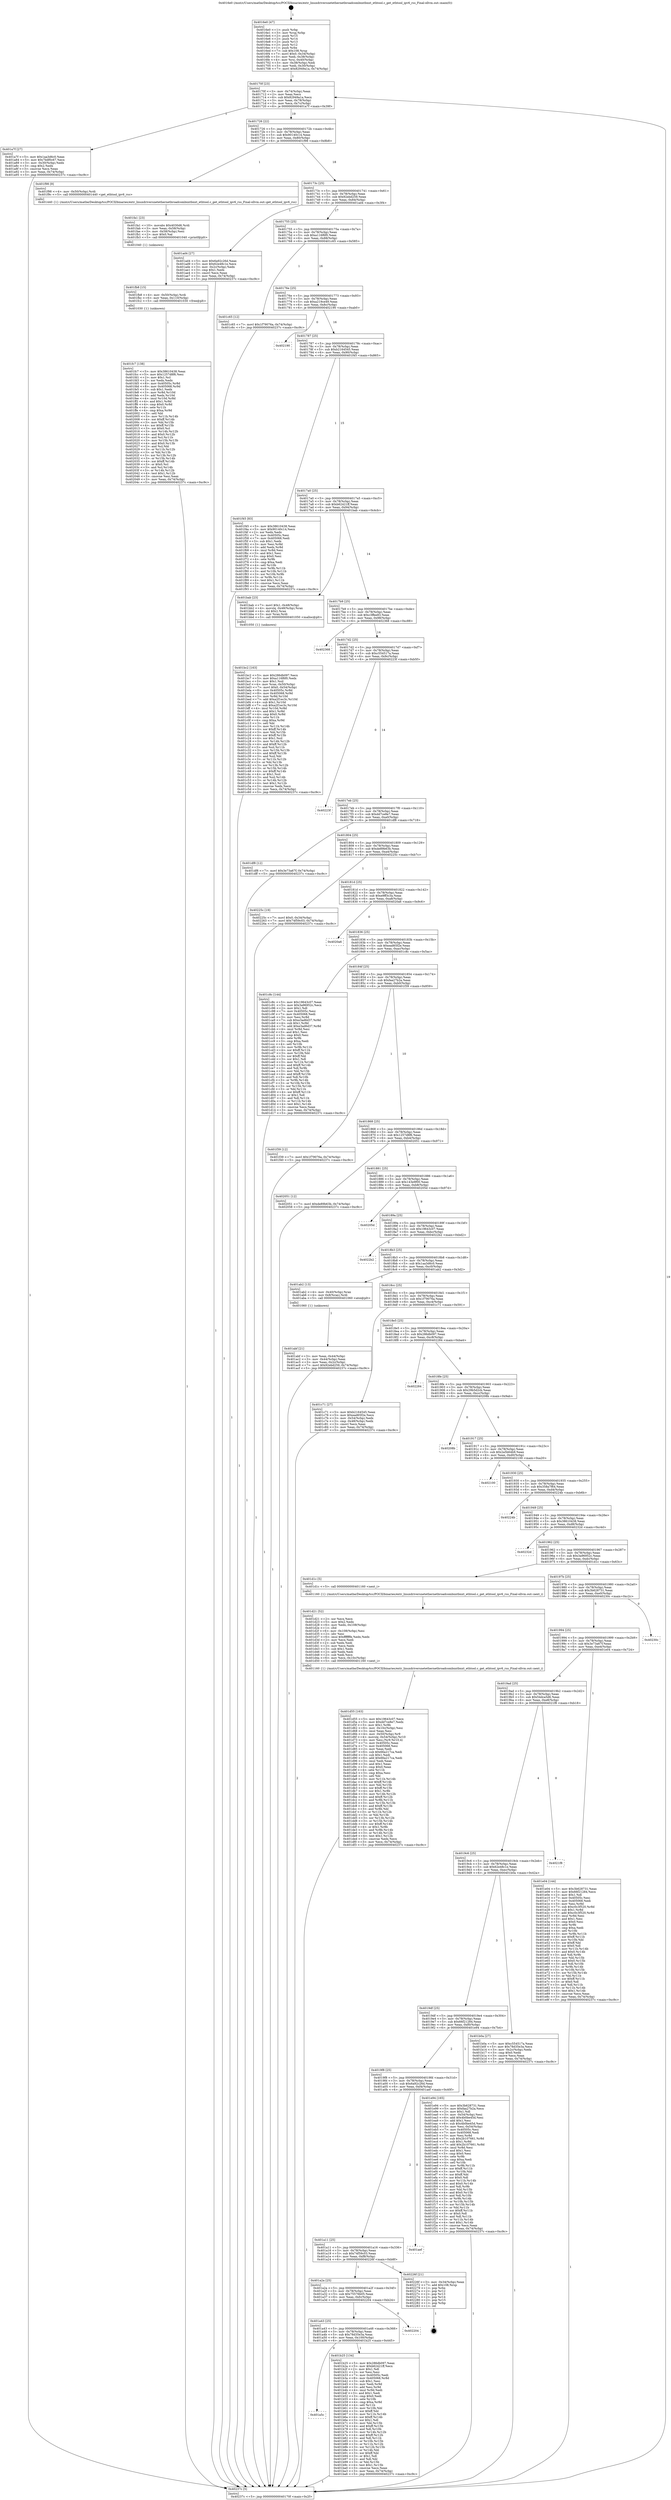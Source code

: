 digraph "0x4016e0" {
  label = "0x4016e0 (/mnt/c/Users/mathe/Desktop/tcc/POCII/binaries/extr_linuxdriversnetethernetbroadcombnxtbnxt_ethtool.c_get_ethtool_ipv6_rss_Final-ollvm.out::main(0))"
  labelloc = "t"
  node[shape=record]

  Entry [label="",width=0.3,height=0.3,shape=circle,fillcolor=black,style=filled]
  "0x40170f" [label="{
     0x40170f [23]\l
     | [instrs]\l
     &nbsp;&nbsp;0x40170f \<+3\>: mov -0x74(%rbp),%eax\l
     &nbsp;&nbsp;0x401712 \<+2\>: mov %eax,%ecx\l
     &nbsp;&nbsp;0x401714 \<+6\>: sub $0x82949a1a,%ecx\l
     &nbsp;&nbsp;0x40171a \<+3\>: mov %eax,-0x78(%rbp)\l
     &nbsp;&nbsp;0x40171d \<+3\>: mov %ecx,-0x7c(%rbp)\l
     &nbsp;&nbsp;0x401720 \<+6\>: je 0000000000401a7f \<main+0x39f\>\l
  }"]
  "0x401a7f" [label="{
     0x401a7f [27]\l
     | [instrs]\l
     &nbsp;&nbsp;0x401a7f \<+5\>: mov $0x1aa3d6c0,%eax\l
     &nbsp;&nbsp;0x401a84 \<+5\>: mov $0x7bdf0c67,%ecx\l
     &nbsp;&nbsp;0x401a89 \<+3\>: mov -0x30(%rbp),%edx\l
     &nbsp;&nbsp;0x401a8c \<+3\>: cmp $0x2,%edx\l
     &nbsp;&nbsp;0x401a8f \<+3\>: cmovne %ecx,%eax\l
     &nbsp;&nbsp;0x401a92 \<+3\>: mov %eax,-0x74(%rbp)\l
     &nbsp;&nbsp;0x401a95 \<+5\>: jmp 000000000040237c \<main+0xc9c\>\l
  }"]
  "0x401726" [label="{
     0x401726 [22]\l
     | [instrs]\l
     &nbsp;&nbsp;0x401726 \<+5\>: jmp 000000000040172b \<main+0x4b\>\l
     &nbsp;&nbsp;0x40172b \<+3\>: mov -0x78(%rbp),%eax\l
     &nbsp;&nbsp;0x40172e \<+5\>: sub $0x90140c14,%eax\l
     &nbsp;&nbsp;0x401733 \<+3\>: mov %eax,-0x80(%rbp)\l
     &nbsp;&nbsp;0x401736 \<+6\>: je 0000000000401f98 \<main+0x8b8\>\l
  }"]
  "0x40237c" [label="{
     0x40237c [5]\l
     | [instrs]\l
     &nbsp;&nbsp;0x40237c \<+5\>: jmp 000000000040170f \<main+0x2f\>\l
  }"]
  "0x4016e0" [label="{
     0x4016e0 [47]\l
     | [instrs]\l
     &nbsp;&nbsp;0x4016e0 \<+1\>: push %rbp\l
     &nbsp;&nbsp;0x4016e1 \<+3\>: mov %rsp,%rbp\l
     &nbsp;&nbsp;0x4016e4 \<+2\>: push %r15\l
     &nbsp;&nbsp;0x4016e6 \<+2\>: push %r14\l
     &nbsp;&nbsp;0x4016e8 \<+2\>: push %r13\l
     &nbsp;&nbsp;0x4016ea \<+2\>: push %r12\l
     &nbsp;&nbsp;0x4016ec \<+1\>: push %rbx\l
     &nbsp;&nbsp;0x4016ed \<+7\>: sub $0x108,%rsp\l
     &nbsp;&nbsp;0x4016f4 \<+7\>: movl $0x0,-0x34(%rbp)\l
     &nbsp;&nbsp;0x4016fb \<+3\>: mov %edi,-0x38(%rbp)\l
     &nbsp;&nbsp;0x4016fe \<+4\>: mov %rsi,-0x40(%rbp)\l
     &nbsp;&nbsp;0x401702 \<+3\>: mov -0x38(%rbp),%edi\l
     &nbsp;&nbsp;0x401705 \<+3\>: mov %edi,-0x30(%rbp)\l
     &nbsp;&nbsp;0x401708 \<+7\>: movl $0x82949a1a,-0x74(%rbp)\l
  }"]
  Exit [label="",width=0.3,height=0.3,shape=circle,fillcolor=black,style=filled,peripheries=2]
  "0x401f98" [label="{
     0x401f98 [9]\l
     | [instrs]\l
     &nbsp;&nbsp;0x401f98 \<+4\>: mov -0x50(%rbp),%rdi\l
     &nbsp;&nbsp;0x401f9c \<+5\>: call 0000000000401440 \<get_ethtool_ipv6_rss\>\l
     | [calls]\l
     &nbsp;&nbsp;0x401440 \{1\} (/mnt/c/Users/mathe/Desktop/tcc/POCII/binaries/extr_linuxdriversnetethernetbroadcombnxtbnxt_ethtool.c_get_ethtool_ipv6_rss_Final-ollvm.out::get_ethtool_ipv6_rss)\l
  }"]
  "0x40173c" [label="{
     0x40173c [25]\l
     | [instrs]\l
     &nbsp;&nbsp;0x40173c \<+5\>: jmp 0000000000401741 \<main+0x61\>\l
     &nbsp;&nbsp;0x401741 \<+3\>: mov -0x78(%rbp),%eax\l
     &nbsp;&nbsp;0x401744 \<+5\>: sub $0x92ebd259,%eax\l
     &nbsp;&nbsp;0x401749 \<+6\>: mov %eax,-0x84(%rbp)\l
     &nbsp;&nbsp;0x40174f \<+6\>: je 0000000000401ad4 \<main+0x3f4\>\l
  }"]
  "0x401fc7" [label="{
     0x401fc7 [138]\l
     | [instrs]\l
     &nbsp;&nbsp;0x401fc7 \<+5\>: mov $0x38610438,%eax\l
     &nbsp;&nbsp;0x401fcc \<+5\>: mov $0x1257d8f6,%esi\l
     &nbsp;&nbsp;0x401fd1 \<+2\>: mov $0x1,%cl\l
     &nbsp;&nbsp;0x401fd3 \<+2\>: xor %edx,%edx\l
     &nbsp;&nbsp;0x401fd5 \<+8\>: mov 0x40505c,%r8d\l
     &nbsp;&nbsp;0x401fdd \<+8\>: mov 0x405068,%r9d\l
     &nbsp;&nbsp;0x401fe5 \<+3\>: sub $0x1,%edx\l
     &nbsp;&nbsp;0x401fe8 \<+3\>: mov %r8d,%r10d\l
     &nbsp;&nbsp;0x401feb \<+3\>: add %edx,%r10d\l
     &nbsp;&nbsp;0x401fee \<+4\>: imul %r10d,%r8d\l
     &nbsp;&nbsp;0x401ff2 \<+4\>: and $0x1,%r8d\l
     &nbsp;&nbsp;0x401ff6 \<+4\>: cmp $0x0,%r8d\l
     &nbsp;&nbsp;0x401ffa \<+4\>: sete %r11b\l
     &nbsp;&nbsp;0x401ffe \<+4\>: cmp $0xa,%r9d\l
     &nbsp;&nbsp;0x402002 \<+3\>: setl %bl\l
     &nbsp;&nbsp;0x402005 \<+3\>: mov %r11b,%r14b\l
     &nbsp;&nbsp;0x402008 \<+4\>: xor $0xff,%r14b\l
     &nbsp;&nbsp;0x40200c \<+3\>: mov %bl,%r15b\l
     &nbsp;&nbsp;0x40200f \<+4\>: xor $0xff,%r15b\l
     &nbsp;&nbsp;0x402013 \<+3\>: xor $0x0,%cl\l
     &nbsp;&nbsp;0x402016 \<+3\>: mov %r14b,%r12b\l
     &nbsp;&nbsp;0x402019 \<+4\>: and $0x0,%r12b\l
     &nbsp;&nbsp;0x40201d \<+3\>: and %cl,%r11b\l
     &nbsp;&nbsp;0x402020 \<+3\>: mov %r15b,%r13b\l
     &nbsp;&nbsp;0x402023 \<+4\>: and $0x0,%r13b\l
     &nbsp;&nbsp;0x402027 \<+2\>: and %cl,%bl\l
     &nbsp;&nbsp;0x402029 \<+3\>: or %r11b,%r12b\l
     &nbsp;&nbsp;0x40202c \<+3\>: or %bl,%r13b\l
     &nbsp;&nbsp;0x40202f \<+3\>: xor %r13b,%r12b\l
     &nbsp;&nbsp;0x402032 \<+3\>: or %r15b,%r14b\l
     &nbsp;&nbsp;0x402035 \<+4\>: xor $0xff,%r14b\l
     &nbsp;&nbsp;0x402039 \<+3\>: or $0x0,%cl\l
     &nbsp;&nbsp;0x40203c \<+3\>: and %cl,%r14b\l
     &nbsp;&nbsp;0x40203f \<+3\>: or %r14b,%r12b\l
     &nbsp;&nbsp;0x402042 \<+4\>: test $0x1,%r12b\l
     &nbsp;&nbsp;0x402046 \<+3\>: cmovne %esi,%eax\l
     &nbsp;&nbsp;0x402049 \<+3\>: mov %eax,-0x74(%rbp)\l
     &nbsp;&nbsp;0x40204c \<+5\>: jmp 000000000040237c \<main+0xc9c\>\l
  }"]
  "0x401ad4" [label="{
     0x401ad4 [27]\l
     | [instrs]\l
     &nbsp;&nbsp;0x401ad4 \<+5\>: mov $0x6a92c26d,%eax\l
     &nbsp;&nbsp;0x401ad9 \<+5\>: mov $0x62e48c1e,%ecx\l
     &nbsp;&nbsp;0x401ade \<+3\>: mov -0x2c(%rbp),%edx\l
     &nbsp;&nbsp;0x401ae1 \<+3\>: cmp $0x1,%edx\l
     &nbsp;&nbsp;0x401ae4 \<+3\>: cmovl %ecx,%eax\l
     &nbsp;&nbsp;0x401ae7 \<+3\>: mov %eax,-0x74(%rbp)\l
     &nbsp;&nbsp;0x401aea \<+5\>: jmp 000000000040237c \<main+0xc9c\>\l
  }"]
  "0x401755" [label="{
     0x401755 [25]\l
     | [instrs]\l
     &nbsp;&nbsp;0x401755 \<+5\>: jmp 000000000040175a \<main+0x7a\>\l
     &nbsp;&nbsp;0x40175a \<+3\>: mov -0x78(%rbp),%eax\l
     &nbsp;&nbsp;0x40175d \<+5\>: sub $0xa116f6f0,%eax\l
     &nbsp;&nbsp;0x401762 \<+6\>: mov %eax,-0x88(%rbp)\l
     &nbsp;&nbsp;0x401768 \<+6\>: je 0000000000401c65 \<main+0x585\>\l
  }"]
  "0x401fb8" [label="{
     0x401fb8 [15]\l
     | [instrs]\l
     &nbsp;&nbsp;0x401fb8 \<+4\>: mov -0x50(%rbp),%rdi\l
     &nbsp;&nbsp;0x401fbc \<+6\>: mov %eax,-0x110(%rbp)\l
     &nbsp;&nbsp;0x401fc2 \<+5\>: call 0000000000401030 \<free@plt\>\l
     | [calls]\l
     &nbsp;&nbsp;0x401030 \{1\} (unknown)\l
  }"]
  "0x401c65" [label="{
     0x401c65 [12]\l
     | [instrs]\l
     &nbsp;&nbsp;0x401c65 \<+7\>: movl $0x1f79076a,-0x74(%rbp)\l
     &nbsp;&nbsp;0x401c6c \<+5\>: jmp 000000000040237c \<main+0xc9c\>\l
  }"]
  "0x40176e" [label="{
     0x40176e [25]\l
     | [instrs]\l
     &nbsp;&nbsp;0x40176e \<+5\>: jmp 0000000000401773 \<main+0x93\>\l
     &nbsp;&nbsp;0x401773 \<+3\>: mov -0x78(%rbp),%eax\l
     &nbsp;&nbsp;0x401776 \<+5\>: sub $0xa219ce49,%eax\l
     &nbsp;&nbsp;0x40177b \<+6\>: mov %eax,-0x8c(%rbp)\l
     &nbsp;&nbsp;0x401781 \<+6\>: je 0000000000402190 \<main+0xab0\>\l
  }"]
  "0x401fa1" [label="{
     0x401fa1 [23]\l
     | [instrs]\l
     &nbsp;&nbsp;0x401fa1 \<+10\>: movabs $0x4030d6,%rdi\l
     &nbsp;&nbsp;0x401fab \<+3\>: mov %eax,-0x58(%rbp)\l
     &nbsp;&nbsp;0x401fae \<+3\>: mov -0x58(%rbp),%esi\l
     &nbsp;&nbsp;0x401fb1 \<+2\>: mov $0x0,%al\l
     &nbsp;&nbsp;0x401fb3 \<+5\>: call 0000000000401040 \<printf@plt\>\l
     | [calls]\l
     &nbsp;&nbsp;0x401040 \{1\} (unknown)\l
  }"]
  "0x402190" [label="{
     0x402190\l
  }", style=dashed]
  "0x401787" [label="{
     0x401787 [25]\l
     | [instrs]\l
     &nbsp;&nbsp;0x401787 \<+5\>: jmp 000000000040178c \<main+0xac\>\l
     &nbsp;&nbsp;0x40178c \<+3\>: mov -0x78(%rbp),%eax\l
     &nbsp;&nbsp;0x40178f \<+5\>: sub $0xb2164545,%eax\l
     &nbsp;&nbsp;0x401794 \<+6\>: mov %eax,-0x90(%rbp)\l
     &nbsp;&nbsp;0x40179a \<+6\>: je 0000000000401f45 \<main+0x865\>\l
  }"]
  "0x401d55" [label="{
     0x401d55 [163]\l
     | [instrs]\l
     &nbsp;&nbsp;0x401d55 \<+5\>: mov $0x19643c07,%ecx\l
     &nbsp;&nbsp;0x401d5a \<+5\>: mov $0xdd7ce8e7,%edx\l
     &nbsp;&nbsp;0x401d5f \<+3\>: mov $0x1,%r8b\l
     &nbsp;&nbsp;0x401d62 \<+6\>: mov -0x10c(%rbp),%esi\l
     &nbsp;&nbsp;0x401d68 \<+3\>: imul %eax,%esi\l
     &nbsp;&nbsp;0x401d6b \<+4\>: mov -0x50(%rbp),%r9\l
     &nbsp;&nbsp;0x401d6f \<+4\>: movslq -0x54(%rbp),%r10\l
     &nbsp;&nbsp;0x401d73 \<+4\>: mov %esi,(%r9,%r10,4)\l
     &nbsp;&nbsp;0x401d77 \<+7\>: mov 0x40505c,%eax\l
     &nbsp;&nbsp;0x401d7e \<+7\>: mov 0x405068,%esi\l
     &nbsp;&nbsp;0x401d85 \<+2\>: mov %eax,%edi\l
     &nbsp;&nbsp;0x401d87 \<+6\>: sub $0x66a217ca,%edi\l
     &nbsp;&nbsp;0x401d8d \<+3\>: sub $0x1,%edi\l
     &nbsp;&nbsp;0x401d90 \<+6\>: add $0x66a217ca,%edi\l
     &nbsp;&nbsp;0x401d96 \<+3\>: imul %edi,%eax\l
     &nbsp;&nbsp;0x401d99 \<+3\>: and $0x1,%eax\l
     &nbsp;&nbsp;0x401d9c \<+3\>: cmp $0x0,%eax\l
     &nbsp;&nbsp;0x401d9f \<+4\>: sete %r11b\l
     &nbsp;&nbsp;0x401da3 \<+3\>: cmp $0xa,%esi\l
     &nbsp;&nbsp;0x401da6 \<+3\>: setl %bl\l
     &nbsp;&nbsp;0x401da9 \<+3\>: mov %r11b,%r14b\l
     &nbsp;&nbsp;0x401dac \<+4\>: xor $0xff,%r14b\l
     &nbsp;&nbsp;0x401db0 \<+3\>: mov %bl,%r15b\l
     &nbsp;&nbsp;0x401db3 \<+4\>: xor $0xff,%r15b\l
     &nbsp;&nbsp;0x401db7 \<+4\>: xor $0x1,%r8b\l
     &nbsp;&nbsp;0x401dbb \<+3\>: mov %r14b,%r12b\l
     &nbsp;&nbsp;0x401dbe \<+4\>: and $0xff,%r12b\l
     &nbsp;&nbsp;0x401dc2 \<+3\>: and %r8b,%r11b\l
     &nbsp;&nbsp;0x401dc5 \<+3\>: mov %r15b,%r13b\l
     &nbsp;&nbsp;0x401dc8 \<+4\>: and $0xff,%r13b\l
     &nbsp;&nbsp;0x401dcc \<+3\>: and %r8b,%bl\l
     &nbsp;&nbsp;0x401dcf \<+3\>: or %r11b,%r12b\l
     &nbsp;&nbsp;0x401dd2 \<+3\>: or %bl,%r13b\l
     &nbsp;&nbsp;0x401dd5 \<+3\>: xor %r13b,%r12b\l
     &nbsp;&nbsp;0x401dd8 \<+3\>: or %r15b,%r14b\l
     &nbsp;&nbsp;0x401ddb \<+4\>: xor $0xff,%r14b\l
     &nbsp;&nbsp;0x401ddf \<+4\>: or $0x1,%r8b\l
     &nbsp;&nbsp;0x401de3 \<+3\>: and %r8b,%r14b\l
     &nbsp;&nbsp;0x401de6 \<+3\>: or %r14b,%r12b\l
     &nbsp;&nbsp;0x401de9 \<+4\>: test $0x1,%r12b\l
     &nbsp;&nbsp;0x401ded \<+3\>: cmovne %edx,%ecx\l
     &nbsp;&nbsp;0x401df0 \<+3\>: mov %ecx,-0x74(%rbp)\l
     &nbsp;&nbsp;0x401df3 \<+5\>: jmp 000000000040237c \<main+0xc9c\>\l
  }"]
  "0x401f45" [label="{
     0x401f45 [83]\l
     | [instrs]\l
     &nbsp;&nbsp;0x401f45 \<+5\>: mov $0x38610438,%eax\l
     &nbsp;&nbsp;0x401f4a \<+5\>: mov $0x90140c14,%ecx\l
     &nbsp;&nbsp;0x401f4f \<+2\>: xor %edx,%edx\l
     &nbsp;&nbsp;0x401f51 \<+7\>: mov 0x40505c,%esi\l
     &nbsp;&nbsp;0x401f58 \<+7\>: mov 0x405068,%edi\l
     &nbsp;&nbsp;0x401f5f \<+3\>: sub $0x1,%edx\l
     &nbsp;&nbsp;0x401f62 \<+3\>: mov %esi,%r8d\l
     &nbsp;&nbsp;0x401f65 \<+3\>: add %edx,%r8d\l
     &nbsp;&nbsp;0x401f68 \<+4\>: imul %r8d,%esi\l
     &nbsp;&nbsp;0x401f6c \<+3\>: and $0x1,%esi\l
     &nbsp;&nbsp;0x401f6f \<+3\>: cmp $0x0,%esi\l
     &nbsp;&nbsp;0x401f72 \<+4\>: sete %r9b\l
     &nbsp;&nbsp;0x401f76 \<+3\>: cmp $0xa,%edi\l
     &nbsp;&nbsp;0x401f79 \<+4\>: setl %r10b\l
     &nbsp;&nbsp;0x401f7d \<+3\>: mov %r9b,%r11b\l
     &nbsp;&nbsp;0x401f80 \<+3\>: and %r10b,%r11b\l
     &nbsp;&nbsp;0x401f83 \<+3\>: xor %r10b,%r9b\l
     &nbsp;&nbsp;0x401f86 \<+3\>: or %r9b,%r11b\l
     &nbsp;&nbsp;0x401f89 \<+4\>: test $0x1,%r11b\l
     &nbsp;&nbsp;0x401f8d \<+3\>: cmovne %ecx,%eax\l
     &nbsp;&nbsp;0x401f90 \<+3\>: mov %eax,-0x74(%rbp)\l
     &nbsp;&nbsp;0x401f93 \<+5\>: jmp 000000000040237c \<main+0xc9c\>\l
  }"]
  "0x4017a0" [label="{
     0x4017a0 [25]\l
     | [instrs]\l
     &nbsp;&nbsp;0x4017a0 \<+5\>: jmp 00000000004017a5 \<main+0xc5\>\l
     &nbsp;&nbsp;0x4017a5 \<+3\>: mov -0x78(%rbp),%eax\l
     &nbsp;&nbsp;0x4017a8 \<+5\>: sub $0xb62421ff,%eax\l
     &nbsp;&nbsp;0x4017ad \<+6\>: mov %eax,-0x94(%rbp)\l
     &nbsp;&nbsp;0x4017b3 \<+6\>: je 0000000000401bab \<main+0x4cb\>\l
  }"]
  "0x401d21" [label="{
     0x401d21 [52]\l
     | [instrs]\l
     &nbsp;&nbsp;0x401d21 \<+2\>: xor %ecx,%ecx\l
     &nbsp;&nbsp;0x401d23 \<+5\>: mov $0x2,%edx\l
     &nbsp;&nbsp;0x401d28 \<+6\>: mov %edx,-0x108(%rbp)\l
     &nbsp;&nbsp;0x401d2e \<+1\>: cltd\l
     &nbsp;&nbsp;0x401d2f \<+6\>: mov -0x108(%rbp),%esi\l
     &nbsp;&nbsp;0x401d35 \<+2\>: idiv %esi\l
     &nbsp;&nbsp;0x401d37 \<+6\>: imul $0xfffffffe,%edx,%edx\l
     &nbsp;&nbsp;0x401d3d \<+2\>: mov %ecx,%edi\l
     &nbsp;&nbsp;0x401d3f \<+2\>: sub %edx,%edi\l
     &nbsp;&nbsp;0x401d41 \<+2\>: mov %ecx,%edx\l
     &nbsp;&nbsp;0x401d43 \<+3\>: sub $0x1,%edx\l
     &nbsp;&nbsp;0x401d46 \<+2\>: add %edx,%edi\l
     &nbsp;&nbsp;0x401d48 \<+2\>: sub %edi,%ecx\l
     &nbsp;&nbsp;0x401d4a \<+6\>: mov %ecx,-0x10c(%rbp)\l
     &nbsp;&nbsp;0x401d50 \<+5\>: call 0000000000401160 \<next_i\>\l
     | [calls]\l
     &nbsp;&nbsp;0x401160 \{1\} (/mnt/c/Users/mathe/Desktop/tcc/POCII/binaries/extr_linuxdriversnetethernetbroadcombnxtbnxt_ethtool.c_get_ethtool_ipv6_rss_Final-ollvm.out::next_i)\l
  }"]
  "0x401bab" [label="{
     0x401bab [23]\l
     | [instrs]\l
     &nbsp;&nbsp;0x401bab \<+7\>: movl $0x1,-0x48(%rbp)\l
     &nbsp;&nbsp;0x401bb2 \<+4\>: movslq -0x48(%rbp),%rax\l
     &nbsp;&nbsp;0x401bb6 \<+4\>: shl $0x2,%rax\l
     &nbsp;&nbsp;0x401bba \<+3\>: mov %rax,%rdi\l
     &nbsp;&nbsp;0x401bbd \<+5\>: call 0000000000401050 \<malloc@plt\>\l
     | [calls]\l
     &nbsp;&nbsp;0x401050 \{1\} (unknown)\l
  }"]
  "0x4017b9" [label="{
     0x4017b9 [25]\l
     | [instrs]\l
     &nbsp;&nbsp;0x4017b9 \<+5\>: jmp 00000000004017be \<main+0xde\>\l
     &nbsp;&nbsp;0x4017be \<+3\>: mov -0x78(%rbp),%eax\l
     &nbsp;&nbsp;0x4017c1 \<+5\>: sub $0xc3ffee83,%eax\l
     &nbsp;&nbsp;0x4017c6 \<+6\>: mov %eax,-0x98(%rbp)\l
     &nbsp;&nbsp;0x4017cc \<+6\>: je 0000000000402368 \<main+0xc88\>\l
  }"]
  "0x401bc2" [label="{
     0x401bc2 [163]\l
     | [instrs]\l
     &nbsp;&nbsp;0x401bc2 \<+5\>: mov $0x286db097,%ecx\l
     &nbsp;&nbsp;0x401bc7 \<+5\>: mov $0xa116f6f0,%edx\l
     &nbsp;&nbsp;0x401bcc \<+3\>: mov $0x1,%sil\l
     &nbsp;&nbsp;0x401bcf \<+4\>: mov %rax,-0x50(%rbp)\l
     &nbsp;&nbsp;0x401bd3 \<+7\>: movl $0x0,-0x54(%rbp)\l
     &nbsp;&nbsp;0x401bda \<+8\>: mov 0x40505c,%r8d\l
     &nbsp;&nbsp;0x401be2 \<+8\>: mov 0x405068,%r9d\l
     &nbsp;&nbsp;0x401bea \<+3\>: mov %r8d,%r10d\l
     &nbsp;&nbsp;0x401bed \<+7\>: add $0xa2f1ec3c,%r10d\l
     &nbsp;&nbsp;0x401bf4 \<+4\>: sub $0x1,%r10d\l
     &nbsp;&nbsp;0x401bf8 \<+7\>: sub $0xa2f1ec3c,%r10d\l
     &nbsp;&nbsp;0x401bff \<+4\>: imul %r10d,%r8d\l
     &nbsp;&nbsp;0x401c03 \<+4\>: and $0x1,%r8d\l
     &nbsp;&nbsp;0x401c07 \<+4\>: cmp $0x0,%r8d\l
     &nbsp;&nbsp;0x401c0b \<+4\>: sete %r11b\l
     &nbsp;&nbsp;0x401c0f \<+4\>: cmp $0xa,%r9d\l
     &nbsp;&nbsp;0x401c13 \<+3\>: setl %bl\l
     &nbsp;&nbsp;0x401c16 \<+3\>: mov %r11b,%r14b\l
     &nbsp;&nbsp;0x401c19 \<+4\>: xor $0xff,%r14b\l
     &nbsp;&nbsp;0x401c1d \<+3\>: mov %bl,%r15b\l
     &nbsp;&nbsp;0x401c20 \<+4\>: xor $0xff,%r15b\l
     &nbsp;&nbsp;0x401c24 \<+4\>: xor $0x1,%sil\l
     &nbsp;&nbsp;0x401c28 \<+3\>: mov %r14b,%r12b\l
     &nbsp;&nbsp;0x401c2b \<+4\>: and $0xff,%r12b\l
     &nbsp;&nbsp;0x401c2f \<+3\>: and %sil,%r11b\l
     &nbsp;&nbsp;0x401c32 \<+3\>: mov %r15b,%r13b\l
     &nbsp;&nbsp;0x401c35 \<+4\>: and $0xff,%r13b\l
     &nbsp;&nbsp;0x401c39 \<+3\>: and %sil,%bl\l
     &nbsp;&nbsp;0x401c3c \<+3\>: or %r11b,%r12b\l
     &nbsp;&nbsp;0x401c3f \<+3\>: or %bl,%r13b\l
     &nbsp;&nbsp;0x401c42 \<+3\>: xor %r13b,%r12b\l
     &nbsp;&nbsp;0x401c45 \<+3\>: or %r15b,%r14b\l
     &nbsp;&nbsp;0x401c48 \<+4\>: xor $0xff,%r14b\l
     &nbsp;&nbsp;0x401c4c \<+4\>: or $0x1,%sil\l
     &nbsp;&nbsp;0x401c50 \<+3\>: and %sil,%r14b\l
     &nbsp;&nbsp;0x401c53 \<+3\>: or %r14b,%r12b\l
     &nbsp;&nbsp;0x401c56 \<+4\>: test $0x1,%r12b\l
     &nbsp;&nbsp;0x401c5a \<+3\>: cmovne %edx,%ecx\l
     &nbsp;&nbsp;0x401c5d \<+3\>: mov %ecx,-0x74(%rbp)\l
     &nbsp;&nbsp;0x401c60 \<+5\>: jmp 000000000040237c \<main+0xc9c\>\l
  }"]
  "0x402368" [label="{
     0x402368\l
  }", style=dashed]
  "0x4017d2" [label="{
     0x4017d2 [25]\l
     | [instrs]\l
     &nbsp;&nbsp;0x4017d2 \<+5\>: jmp 00000000004017d7 \<main+0xf7\>\l
     &nbsp;&nbsp;0x4017d7 \<+3\>: mov -0x78(%rbp),%eax\l
     &nbsp;&nbsp;0x4017da \<+5\>: sub $0xc554517a,%eax\l
     &nbsp;&nbsp;0x4017df \<+6\>: mov %eax,-0x9c(%rbp)\l
     &nbsp;&nbsp;0x4017e5 \<+6\>: je 000000000040223f \<main+0xb5f\>\l
  }"]
  "0x401a5c" [label="{
     0x401a5c\l
  }", style=dashed]
  "0x40223f" [label="{
     0x40223f\l
  }", style=dashed]
  "0x4017eb" [label="{
     0x4017eb [25]\l
     | [instrs]\l
     &nbsp;&nbsp;0x4017eb \<+5\>: jmp 00000000004017f0 \<main+0x110\>\l
     &nbsp;&nbsp;0x4017f0 \<+3\>: mov -0x78(%rbp),%eax\l
     &nbsp;&nbsp;0x4017f3 \<+5\>: sub $0xdd7ce8e7,%eax\l
     &nbsp;&nbsp;0x4017f8 \<+6\>: mov %eax,-0xa0(%rbp)\l
     &nbsp;&nbsp;0x4017fe \<+6\>: je 0000000000401df8 \<main+0x718\>\l
  }"]
  "0x401b25" [label="{
     0x401b25 [134]\l
     | [instrs]\l
     &nbsp;&nbsp;0x401b25 \<+5\>: mov $0x286db097,%eax\l
     &nbsp;&nbsp;0x401b2a \<+5\>: mov $0xb62421ff,%ecx\l
     &nbsp;&nbsp;0x401b2f \<+2\>: mov $0x1,%dl\l
     &nbsp;&nbsp;0x401b31 \<+2\>: xor %esi,%esi\l
     &nbsp;&nbsp;0x401b33 \<+7\>: mov 0x40505c,%edi\l
     &nbsp;&nbsp;0x401b3a \<+8\>: mov 0x405068,%r8d\l
     &nbsp;&nbsp;0x401b42 \<+3\>: sub $0x1,%esi\l
     &nbsp;&nbsp;0x401b45 \<+3\>: mov %edi,%r9d\l
     &nbsp;&nbsp;0x401b48 \<+3\>: add %esi,%r9d\l
     &nbsp;&nbsp;0x401b4b \<+4\>: imul %r9d,%edi\l
     &nbsp;&nbsp;0x401b4f \<+3\>: and $0x1,%edi\l
     &nbsp;&nbsp;0x401b52 \<+3\>: cmp $0x0,%edi\l
     &nbsp;&nbsp;0x401b55 \<+4\>: sete %r10b\l
     &nbsp;&nbsp;0x401b59 \<+4\>: cmp $0xa,%r8d\l
     &nbsp;&nbsp;0x401b5d \<+4\>: setl %r11b\l
     &nbsp;&nbsp;0x401b61 \<+3\>: mov %r10b,%bl\l
     &nbsp;&nbsp;0x401b64 \<+3\>: xor $0xff,%bl\l
     &nbsp;&nbsp;0x401b67 \<+3\>: mov %r11b,%r14b\l
     &nbsp;&nbsp;0x401b6a \<+4\>: xor $0xff,%r14b\l
     &nbsp;&nbsp;0x401b6e \<+3\>: xor $0x1,%dl\l
     &nbsp;&nbsp;0x401b71 \<+3\>: mov %bl,%r15b\l
     &nbsp;&nbsp;0x401b74 \<+4\>: and $0xff,%r15b\l
     &nbsp;&nbsp;0x401b78 \<+3\>: and %dl,%r10b\l
     &nbsp;&nbsp;0x401b7b \<+3\>: mov %r14b,%r12b\l
     &nbsp;&nbsp;0x401b7e \<+4\>: and $0xff,%r12b\l
     &nbsp;&nbsp;0x401b82 \<+3\>: and %dl,%r11b\l
     &nbsp;&nbsp;0x401b85 \<+3\>: or %r10b,%r15b\l
     &nbsp;&nbsp;0x401b88 \<+3\>: or %r11b,%r12b\l
     &nbsp;&nbsp;0x401b8b \<+3\>: xor %r12b,%r15b\l
     &nbsp;&nbsp;0x401b8e \<+3\>: or %r14b,%bl\l
     &nbsp;&nbsp;0x401b91 \<+3\>: xor $0xff,%bl\l
     &nbsp;&nbsp;0x401b94 \<+3\>: or $0x1,%dl\l
     &nbsp;&nbsp;0x401b97 \<+2\>: and %dl,%bl\l
     &nbsp;&nbsp;0x401b99 \<+3\>: or %bl,%r15b\l
     &nbsp;&nbsp;0x401b9c \<+4\>: test $0x1,%r15b\l
     &nbsp;&nbsp;0x401ba0 \<+3\>: cmovne %ecx,%eax\l
     &nbsp;&nbsp;0x401ba3 \<+3\>: mov %eax,-0x74(%rbp)\l
     &nbsp;&nbsp;0x401ba6 \<+5\>: jmp 000000000040237c \<main+0xc9c\>\l
  }"]
  "0x401df8" [label="{
     0x401df8 [12]\l
     | [instrs]\l
     &nbsp;&nbsp;0x401df8 \<+7\>: movl $0x3e73a67f,-0x74(%rbp)\l
     &nbsp;&nbsp;0x401dff \<+5\>: jmp 000000000040237c \<main+0xc9c\>\l
  }"]
  "0x401804" [label="{
     0x401804 [25]\l
     | [instrs]\l
     &nbsp;&nbsp;0x401804 \<+5\>: jmp 0000000000401809 \<main+0x129\>\l
     &nbsp;&nbsp;0x401809 \<+3\>: mov -0x78(%rbp),%eax\l
     &nbsp;&nbsp;0x40180c \<+5\>: sub $0xde89b63b,%eax\l
     &nbsp;&nbsp;0x401811 \<+6\>: mov %eax,-0xa4(%rbp)\l
     &nbsp;&nbsp;0x401817 \<+6\>: je 000000000040225c \<main+0xb7c\>\l
  }"]
  "0x401a43" [label="{
     0x401a43 [25]\l
     | [instrs]\l
     &nbsp;&nbsp;0x401a43 \<+5\>: jmp 0000000000401a48 \<main+0x368\>\l
     &nbsp;&nbsp;0x401a48 \<+3\>: mov -0x78(%rbp),%eax\l
     &nbsp;&nbsp;0x401a4b \<+5\>: sub $0x78d35e3a,%eax\l
     &nbsp;&nbsp;0x401a50 \<+6\>: mov %eax,-0x100(%rbp)\l
     &nbsp;&nbsp;0x401a56 \<+6\>: je 0000000000401b25 \<main+0x445\>\l
  }"]
  "0x40225c" [label="{
     0x40225c [19]\l
     | [instrs]\l
     &nbsp;&nbsp;0x40225c \<+7\>: movl $0x0,-0x34(%rbp)\l
     &nbsp;&nbsp;0x402263 \<+7\>: movl $0x74f59c03,-0x74(%rbp)\l
     &nbsp;&nbsp;0x40226a \<+5\>: jmp 000000000040237c \<main+0xc9c\>\l
  }"]
  "0x40181d" [label="{
     0x40181d [25]\l
     | [instrs]\l
     &nbsp;&nbsp;0x40181d \<+5\>: jmp 0000000000401822 \<main+0x142\>\l
     &nbsp;&nbsp;0x401822 \<+3\>: mov -0x78(%rbp),%eax\l
     &nbsp;&nbsp;0x401825 \<+5\>: sub $0xe9ff3c3a,%eax\l
     &nbsp;&nbsp;0x40182a \<+6\>: mov %eax,-0xa8(%rbp)\l
     &nbsp;&nbsp;0x401830 \<+6\>: je 00000000004020a6 \<main+0x9c6\>\l
  }"]
  "0x402204" [label="{
     0x402204\l
  }", style=dashed]
  "0x4020a6" [label="{
     0x4020a6\l
  }", style=dashed]
  "0x401836" [label="{
     0x401836 [25]\l
     | [instrs]\l
     &nbsp;&nbsp;0x401836 \<+5\>: jmp 000000000040183b \<main+0x15b\>\l
     &nbsp;&nbsp;0x40183b \<+3\>: mov -0x78(%rbp),%eax\l
     &nbsp;&nbsp;0x40183e \<+5\>: sub $0xead65f2e,%eax\l
     &nbsp;&nbsp;0x401843 \<+6\>: mov %eax,-0xac(%rbp)\l
     &nbsp;&nbsp;0x401849 \<+6\>: je 0000000000401c8c \<main+0x5ac\>\l
  }"]
  "0x401a2a" [label="{
     0x401a2a [25]\l
     | [instrs]\l
     &nbsp;&nbsp;0x401a2a \<+5\>: jmp 0000000000401a2f \<main+0x34f\>\l
     &nbsp;&nbsp;0x401a2f \<+3\>: mov -0x78(%rbp),%eax\l
     &nbsp;&nbsp;0x401a32 \<+5\>: sub $0x75576b05,%eax\l
     &nbsp;&nbsp;0x401a37 \<+6\>: mov %eax,-0xfc(%rbp)\l
     &nbsp;&nbsp;0x401a3d \<+6\>: je 0000000000402204 \<main+0xb24\>\l
  }"]
  "0x401c8c" [label="{
     0x401c8c [144]\l
     | [instrs]\l
     &nbsp;&nbsp;0x401c8c \<+5\>: mov $0x19643c07,%eax\l
     &nbsp;&nbsp;0x401c91 \<+5\>: mov $0x3a96952c,%ecx\l
     &nbsp;&nbsp;0x401c96 \<+2\>: mov $0x1,%dl\l
     &nbsp;&nbsp;0x401c98 \<+7\>: mov 0x40505c,%esi\l
     &nbsp;&nbsp;0x401c9f \<+7\>: mov 0x405068,%edi\l
     &nbsp;&nbsp;0x401ca6 \<+3\>: mov %esi,%r8d\l
     &nbsp;&nbsp;0x401ca9 \<+7\>: sub $0xe3ad6d37,%r8d\l
     &nbsp;&nbsp;0x401cb0 \<+4\>: sub $0x1,%r8d\l
     &nbsp;&nbsp;0x401cb4 \<+7\>: add $0xe3ad6d37,%r8d\l
     &nbsp;&nbsp;0x401cbb \<+4\>: imul %r8d,%esi\l
     &nbsp;&nbsp;0x401cbf \<+3\>: and $0x1,%esi\l
     &nbsp;&nbsp;0x401cc2 \<+3\>: cmp $0x0,%esi\l
     &nbsp;&nbsp;0x401cc5 \<+4\>: sete %r9b\l
     &nbsp;&nbsp;0x401cc9 \<+3\>: cmp $0xa,%edi\l
     &nbsp;&nbsp;0x401ccc \<+4\>: setl %r10b\l
     &nbsp;&nbsp;0x401cd0 \<+3\>: mov %r9b,%r11b\l
     &nbsp;&nbsp;0x401cd3 \<+4\>: xor $0xff,%r11b\l
     &nbsp;&nbsp;0x401cd7 \<+3\>: mov %r10b,%bl\l
     &nbsp;&nbsp;0x401cda \<+3\>: xor $0xff,%bl\l
     &nbsp;&nbsp;0x401cdd \<+3\>: xor $0x1,%dl\l
     &nbsp;&nbsp;0x401ce0 \<+3\>: mov %r11b,%r14b\l
     &nbsp;&nbsp;0x401ce3 \<+4\>: and $0xff,%r14b\l
     &nbsp;&nbsp;0x401ce7 \<+3\>: and %dl,%r9b\l
     &nbsp;&nbsp;0x401cea \<+3\>: mov %bl,%r15b\l
     &nbsp;&nbsp;0x401ced \<+4\>: and $0xff,%r15b\l
     &nbsp;&nbsp;0x401cf1 \<+3\>: and %dl,%r10b\l
     &nbsp;&nbsp;0x401cf4 \<+3\>: or %r9b,%r14b\l
     &nbsp;&nbsp;0x401cf7 \<+3\>: or %r10b,%r15b\l
     &nbsp;&nbsp;0x401cfa \<+3\>: xor %r15b,%r14b\l
     &nbsp;&nbsp;0x401cfd \<+3\>: or %bl,%r11b\l
     &nbsp;&nbsp;0x401d00 \<+4\>: xor $0xff,%r11b\l
     &nbsp;&nbsp;0x401d04 \<+3\>: or $0x1,%dl\l
     &nbsp;&nbsp;0x401d07 \<+3\>: and %dl,%r11b\l
     &nbsp;&nbsp;0x401d0a \<+3\>: or %r11b,%r14b\l
     &nbsp;&nbsp;0x401d0d \<+4\>: test $0x1,%r14b\l
     &nbsp;&nbsp;0x401d11 \<+3\>: cmovne %ecx,%eax\l
     &nbsp;&nbsp;0x401d14 \<+3\>: mov %eax,-0x74(%rbp)\l
     &nbsp;&nbsp;0x401d17 \<+5\>: jmp 000000000040237c \<main+0xc9c\>\l
  }"]
  "0x40184f" [label="{
     0x40184f [25]\l
     | [instrs]\l
     &nbsp;&nbsp;0x40184f \<+5\>: jmp 0000000000401854 \<main+0x174\>\l
     &nbsp;&nbsp;0x401854 \<+3\>: mov -0x78(%rbp),%eax\l
     &nbsp;&nbsp;0x401857 \<+5\>: sub $0xfaa27b2a,%eax\l
     &nbsp;&nbsp;0x40185c \<+6\>: mov %eax,-0xb0(%rbp)\l
     &nbsp;&nbsp;0x401862 \<+6\>: je 0000000000401f39 \<main+0x859\>\l
  }"]
  "0x40226f" [label="{
     0x40226f [21]\l
     | [instrs]\l
     &nbsp;&nbsp;0x40226f \<+3\>: mov -0x34(%rbp),%eax\l
     &nbsp;&nbsp;0x402272 \<+7\>: add $0x108,%rsp\l
     &nbsp;&nbsp;0x402279 \<+1\>: pop %rbx\l
     &nbsp;&nbsp;0x40227a \<+2\>: pop %r12\l
     &nbsp;&nbsp;0x40227c \<+2\>: pop %r13\l
     &nbsp;&nbsp;0x40227e \<+2\>: pop %r14\l
     &nbsp;&nbsp;0x402280 \<+2\>: pop %r15\l
     &nbsp;&nbsp;0x402282 \<+1\>: pop %rbp\l
     &nbsp;&nbsp;0x402283 \<+1\>: ret\l
  }"]
  "0x401f39" [label="{
     0x401f39 [12]\l
     | [instrs]\l
     &nbsp;&nbsp;0x401f39 \<+7\>: movl $0x1f79076a,-0x74(%rbp)\l
     &nbsp;&nbsp;0x401f40 \<+5\>: jmp 000000000040237c \<main+0xc9c\>\l
  }"]
  "0x401868" [label="{
     0x401868 [25]\l
     | [instrs]\l
     &nbsp;&nbsp;0x401868 \<+5\>: jmp 000000000040186d \<main+0x18d\>\l
     &nbsp;&nbsp;0x40186d \<+3\>: mov -0x78(%rbp),%eax\l
     &nbsp;&nbsp;0x401870 \<+5\>: sub $0x1257d8f6,%eax\l
     &nbsp;&nbsp;0x401875 \<+6\>: mov %eax,-0xb4(%rbp)\l
     &nbsp;&nbsp;0x40187b \<+6\>: je 0000000000402051 \<main+0x971\>\l
  }"]
  "0x401a11" [label="{
     0x401a11 [25]\l
     | [instrs]\l
     &nbsp;&nbsp;0x401a11 \<+5\>: jmp 0000000000401a16 \<main+0x336\>\l
     &nbsp;&nbsp;0x401a16 \<+3\>: mov -0x78(%rbp),%eax\l
     &nbsp;&nbsp;0x401a19 \<+5\>: sub $0x74f59c03,%eax\l
     &nbsp;&nbsp;0x401a1e \<+6\>: mov %eax,-0xf8(%rbp)\l
     &nbsp;&nbsp;0x401a24 \<+6\>: je 000000000040226f \<main+0xb8f\>\l
  }"]
  "0x402051" [label="{
     0x402051 [12]\l
     | [instrs]\l
     &nbsp;&nbsp;0x402051 \<+7\>: movl $0xde89b63b,-0x74(%rbp)\l
     &nbsp;&nbsp;0x402058 \<+5\>: jmp 000000000040237c \<main+0xc9c\>\l
  }"]
  "0x401881" [label="{
     0x401881 [25]\l
     | [instrs]\l
     &nbsp;&nbsp;0x401881 \<+5\>: jmp 0000000000401886 \<main+0x1a6\>\l
     &nbsp;&nbsp;0x401886 \<+3\>: mov -0x78(%rbp),%eax\l
     &nbsp;&nbsp;0x401889 \<+5\>: sub $0x143e9f00,%eax\l
     &nbsp;&nbsp;0x40188e \<+6\>: mov %eax,-0xb8(%rbp)\l
     &nbsp;&nbsp;0x401894 \<+6\>: je 000000000040205d \<main+0x97d\>\l
  }"]
  "0x401aef" [label="{
     0x401aef\l
  }", style=dashed]
  "0x40205d" [label="{
     0x40205d\l
  }", style=dashed]
  "0x40189a" [label="{
     0x40189a [25]\l
     | [instrs]\l
     &nbsp;&nbsp;0x40189a \<+5\>: jmp 000000000040189f \<main+0x1bf\>\l
     &nbsp;&nbsp;0x40189f \<+3\>: mov -0x78(%rbp),%eax\l
     &nbsp;&nbsp;0x4018a2 \<+5\>: sub $0x19643c07,%eax\l
     &nbsp;&nbsp;0x4018a7 \<+6\>: mov %eax,-0xbc(%rbp)\l
     &nbsp;&nbsp;0x4018ad \<+6\>: je 00000000004022b2 \<main+0xbd2\>\l
  }"]
  "0x4019f8" [label="{
     0x4019f8 [25]\l
     | [instrs]\l
     &nbsp;&nbsp;0x4019f8 \<+5\>: jmp 00000000004019fd \<main+0x31d\>\l
     &nbsp;&nbsp;0x4019fd \<+3\>: mov -0x78(%rbp),%eax\l
     &nbsp;&nbsp;0x401a00 \<+5\>: sub $0x6a92c26d,%eax\l
     &nbsp;&nbsp;0x401a05 \<+6\>: mov %eax,-0xf4(%rbp)\l
     &nbsp;&nbsp;0x401a0b \<+6\>: je 0000000000401aef \<main+0x40f\>\l
  }"]
  "0x4022b2" [label="{
     0x4022b2\l
  }", style=dashed]
  "0x4018b3" [label="{
     0x4018b3 [25]\l
     | [instrs]\l
     &nbsp;&nbsp;0x4018b3 \<+5\>: jmp 00000000004018b8 \<main+0x1d8\>\l
     &nbsp;&nbsp;0x4018b8 \<+3\>: mov -0x78(%rbp),%eax\l
     &nbsp;&nbsp;0x4018bb \<+5\>: sub $0x1aa3d6c0,%eax\l
     &nbsp;&nbsp;0x4018c0 \<+6\>: mov %eax,-0xc0(%rbp)\l
     &nbsp;&nbsp;0x4018c6 \<+6\>: je 0000000000401ab2 \<main+0x3d2\>\l
  }"]
  "0x401e94" [label="{
     0x401e94 [165]\l
     | [instrs]\l
     &nbsp;&nbsp;0x401e94 \<+5\>: mov $0x3b628731,%eax\l
     &nbsp;&nbsp;0x401e99 \<+5\>: mov $0xfaa27b2a,%ecx\l
     &nbsp;&nbsp;0x401e9e \<+2\>: mov $0x1,%dl\l
     &nbsp;&nbsp;0x401ea0 \<+3\>: mov -0x54(%rbp),%esi\l
     &nbsp;&nbsp;0x401ea3 \<+6\>: add $0x4b0be45d,%esi\l
     &nbsp;&nbsp;0x401ea9 \<+3\>: add $0x1,%esi\l
     &nbsp;&nbsp;0x401eac \<+6\>: sub $0x4b0be45d,%esi\l
     &nbsp;&nbsp;0x401eb2 \<+3\>: mov %esi,-0x54(%rbp)\l
     &nbsp;&nbsp;0x401eb5 \<+7\>: mov 0x40505c,%esi\l
     &nbsp;&nbsp;0x401ebc \<+7\>: mov 0x405068,%edi\l
     &nbsp;&nbsp;0x401ec3 \<+3\>: mov %esi,%r8d\l
     &nbsp;&nbsp;0x401ec6 \<+7\>: sub $0x2b107661,%r8d\l
     &nbsp;&nbsp;0x401ecd \<+4\>: sub $0x1,%r8d\l
     &nbsp;&nbsp;0x401ed1 \<+7\>: add $0x2b107661,%r8d\l
     &nbsp;&nbsp;0x401ed8 \<+4\>: imul %r8d,%esi\l
     &nbsp;&nbsp;0x401edc \<+3\>: and $0x1,%esi\l
     &nbsp;&nbsp;0x401edf \<+3\>: cmp $0x0,%esi\l
     &nbsp;&nbsp;0x401ee2 \<+4\>: sete %r9b\l
     &nbsp;&nbsp;0x401ee6 \<+3\>: cmp $0xa,%edi\l
     &nbsp;&nbsp;0x401ee9 \<+4\>: setl %r10b\l
     &nbsp;&nbsp;0x401eed \<+3\>: mov %r9b,%r11b\l
     &nbsp;&nbsp;0x401ef0 \<+4\>: xor $0xff,%r11b\l
     &nbsp;&nbsp;0x401ef4 \<+3\>: mov %r10b,%bl\l
     &nbsp;&nbsp;0x401ef7 \<+3\>: xor $0xff,%bl\l
     &nbsp;&nbsp;0x401efa \<+3\>: xor $0x0,%dl\l
     &nbsp;&nbsp;0x401efd \<+3\>: mov %r11b,%r14b\l
     &nbsp;&nbsp;0x401f00 \<+4\>: and $0x0,%r14b\l
     &nbsp;&nbsp;0x401f04 \<+3\>: and %dl,%r9b\l
     &nbsp;&nbsp;0x401f07 \<+3\>: mov %bl,%r15b\l
     &nbsp;&nbsp;0x401f0a \<+4\>: and $0x0,%r15b\l
     &nbsp;&nbsp;0x401f0e \<+3\>: and %dl,%r10b\l
     &nbsp;&nbsp;0x401f11 \<+3\>: or %r9b,%r14b\l
     &nbsp;&nbsp;0x401f14 \<+3\>: or %r10b,%r15b\l
     &nbsp;&nbsp;0x401f17 \<+3\>: xor %r15b,%r14b\l
     &nbsp;&nbsp;0x401f1a \<+3\>: or %bl,%r11b\l
     &nbsp;&nbsp;0x401f1d \<+4\>: xor $0xff,%r11b\l
     &nbsp;&nbsp;0x401f21 \<+3\>: or $0x0,%dl\l
     &nbsp;&nbsp;0x401f24 \<+3\>: and %dl,%r11b\l
     &nbsp;&nbsp;0x401f27 \<+3\>: or %r11b,%r14b\l
     &nbsp;&nbsp;0x401f2a \<+4\>: test $0x1,%r14b\l
     &nbsp;&nbsp;0x401f2e \<+3\>: cmovne %ecx,%eax\l
     &nbsp;&nbsp;0x401f31 \<+3\>: mov %eax,-0x74(%rbp)\l
     &nbsp;&nbsp;0x401f34 \<+5\>: jmp 000000000040237c \<main+0xc9c\>\l
  }"]
  "0x401ab2" [label="{
     0x401ab2 [13]\l
     | [instrs]\l
     &nbsp;&nbsp;0x401ab2 \<+4\>: mov -0x40(%rbp),%rax\l
     &nbsp;&nbsp;0x401ab6 \<+4\>: mov 0x8(%rax),%rdi\l
     &nbsp;&nbsp;0x401aba \<+5\>: call 0000000000401060 \<atoi@plt\>\l
     | [calls]\l
     &nbsp;&nbsp;0x401060 \{1\} (unknown)\l
  }"]
  "0x4018cc" [label="{
     0x4018cc [25]\l
     | [instrs]\l
     &nbsp;&nbsp;0x4018cc \<+5\>: jmp 00000000004018d1 \<main+0x1f1\>\l
     &nbsp;&nbsp;0x4018d1 \<+3\>: mov -0x78(%rbp),%eax\l
     &nbsp;&nbsp;0x4018d4 \<+5\>: sub $0x1f79076a,%eax\l
     &nbsp;&nbsp;0x4018d9 \<+6\>: mov %eax,-0xc4(%rbp)\l
     &nbsp;&nbsp;0x4018df \<+6\>: je 0000000000401c71 \<main+0x591\>\l
  }"]
  "0x401abf" [label="{
     0x401abf [21]\l
     | [instrs]\l
     &nbsp;&nbsp;0x401abf \<+3\>: mov %eax,-0x44(%rbp)\l
     &nbsp;&nbsp;0x401ac2 \<+3\>: mov -0x44(%rbp),%eax\l
     &nbsp;&nbsp;0x401ac5 \<+3\>: mov %eax,-0x2c(%rbp)\l
     &nbsp;&nbsp;0x401ac8 \<+7\>: movl $0x92ebd259,-0x74(%rbp)\l
     &nbsp;&nbsp;0x401acf \<+5\>: jmp 000000000040237c \<main+0xc9c\>\l
  }"]
  "0x4019df" [label="{
     0x4019df [25]\l
     | [instrs]\l
     &nbsp;&nbsp;0x4019df \<+5\>: jmp 00000000004019e4 \<main+0x304\>\l
     &nbsp;&nbsp;0x4019e4 \<+3\>: mov -0x78(%rbp),%eax\l
     &nbsp;&nbsp;0x4019e7 \<+5\>: sub $0x66f21284,%eax\l
     &nbsp;&nbsp;0x4019ec \<+6\>: mov %eax,-0xf0(%rbp)\l
     &nbsp;&nbsp;0x4019f2 \<+6\>: je 0000000000401e94 \<main+0x7b4\>\l
  }"]
  "0x401c71" [label="{
     0x401c71 [27]\l
     | [instrs]\l
     &nbsp;&nbsp;0x401c71 \<+5\>: mov $0xb2164545,%eax\l
     &nbsp;&nbsp;0x401c76 \<+5\>: mov $0xead65f2e,%ecx\l
     &nbsp;&nbsp;0x401c7b \<+3\>: mov -0x54(%rbp),%edx\l
     &nbsp;&nbsp;0x401c7e \<+3\>: cmp -0x48(%rbp),%edx\l
     &nbsp;&nbsp;0x401c81 \<+3\>: cmovl %ecx,%eax\l
     &nbsp;&nbsp;0x401c84 \<+3\>: mov %eax,-0x74(%rbp)\l
     &nbsp;&nbsp;0x401c87 \<+5\>: jmp 000000000040237c \<main+0xc9c\>\l
  }"]
  "0x4018e5" [label="{
     0x4018e5 [25]\l
     | [instrs]\l
     &nbsp;&nbsp;0x4018e5 \<+5\>: jmp 00000000004018ea \<main+0x20a\>\l
     &nbsp;&nbsp;0x4018ea \<+3\>: mov -0x78(%rbp),%eax\l
     &nbsp;&nbsp;0x4018ed \<+5\>: sub $0x286db097,%eax\l
     &nbsp;&nbsp;0x4018f2 \<+6\>: mov %eax,-0xc8(%rbp)\l
     &nbsp;&nbsp;0x4018f8 \<+6\>: je 0000000000402284 \<main+0xba4\>\l
  }"]
  "0x401b0a" [label="{
     0x401b0a [27]\l
     | [instrs]\l
     &nbsp;&nbsp;0x401b0a \<+5\>: mov $0xc554517a,%eax\l
     &nbsp;&nbsp;0x401b0f \<+5\>: mov $0x78d35e3a,%ecx\l
     &nbsp;&nbsp;0x401b14 \<+3\>: mov -0x2c(%rbp),%edx\l
     &nbsp;&nbsp;0x401b17 \<+3\>: cmp $0x0,%edx\l
     &nbsp;&nbsp;0x401b1a \<+3\>: cmove %ecx,%eax\l
     &nbsp;&nbsp;0x401b1d \<+3\>: mov %eax,-0x74(%rbp)\l
     &nbsp;&nbsp;0x401b20 \<+5\>: jmp 000000000040237c \<main+0xc9c\>\l
  }"]
  "0x402284" [label="{
     0x402284\l
  }", style=dashed]
  "0x4018fe" [label="{
     0x4018fe [25]\l
     | [instrs]\l
     &nbsp;&nbsp;0x4018fe \<+5\>: jmp 0000000000401903 \<main+0x223\>\l
     &nbsp;&nbsp;0x401903 \<+3\>: mov -0x78(%rbp),%eax\l
     &nbsp;&nbsp;0x401906 \<+5\>: sub $0x29b5d2cb,%eax\l
     &nbsp;&nbsp;0x40190b \<+6\>: mov %eax,-0xcc(%rbp)\l
     &nbsp;&nbsp;0x401911 \<+6\>: je 000000000040208b \<main+0x9ab\>\l
  }"]
  "0x4019c6" [label="{
     0x4019c6 [25]\l
     | [instrs]\l
     &nbsp;&nbsp;0x4019c6 \<+5\>: jmp 00000000004019cb \<main+0x2eb\>\l
     &nbsp;&nbsp;0x4019cb \<+3\>: mov -0x78(%rbp),%eax\l
     &nbsp;&nbsp;0x4019ce \<+5\>: sub $0x62e48c1e,%eax\l
     &nbsp;&nbsp;0x4019d3 \<+6\>: mov %eax,-0xec(%rbp)\l
     &nbsp;&nbsp;0x4019d9 \<+6\>: je 0000000000401b0a \<main+0x42a\>\l
  }"]
  "0x40208b" [label="{
     0x40208b\l
  }", style=dashed]
  "0x401917" [label="{
     0x401917 [25]\l
     | [instrs]\l
     &nbsp;&nbsp;0x401917 \<+5\>: jmp 000000000040191c \<main+0x23c\>\l
     &nbsp;&nbsp;0x40191c \<+3\>: mov -0x78(%rbp),%eax\l
     &nbsp;&nbsp;0x40191f \<+5\>: sub $0x2a5b64b9,%eax\l
     &nbsp;&nbsp;0x401924 \<+6\>: mov %eax,-0xd0(%rbp)\l
     &nbsp;&nbsp;0x40192a \<+6\>: je 0000000000402100 \<main+0xa20\>\l
  }"]
  "0x4021f8" [label="{
     0x4021f8\l
  }", style=dashed]
  "0x402100" [label="{
     0x402100\l
  }", style=dashed]
  "0x401930" [label="{
     0x401930 [25]\l
     | [instrs]\l
     &nbsp;&nbsp;0x401930 \<+5\>: jmp 0000000000401935 \<main+0x255\>\l
     &nbsp;&nbsp;0x401935 \<+3\>: mov -0x78(%rbp),%eax\l
     &nbsp;&nbsp;0x401938 \<+5\>: sub $0x358a7f64,%eax\l
     &nbsp;&nbsp;0x40193d \<+6\>: mov %eax,-0xd4(%rbp)\l
     &nbsp;&nbsp;0x401943 \<+6\>: je 000000000040224b \<main+0xb6b\>\l
  }"]
  "0x4019ad" [label="{
     0x4019ad [25]\l
     | [instrs]\l
     &nbsp;&nbsp;0x4019ad \<+5\>: jmp 00000000004019b2 \<main+0x2d2\>\l
     &nbsp;&nbsp;0x4019b2 \<+3\>: mov -0x78(%rbp),%eax\l
     &nbsp;&nbsp;0x4019b5 \<+5\>: sub $0x54dca5d6,%eax\l
     &nbsp;&nbsp;0x4019ba \<+6\>: mov %eax,-0xe8(%rbp)\l
     &nbsp;&nbsp;0x4019c0 \<+6\>: je 00000000004021f8 \<main+0xb18\>\l
  }"]
  "0x40224b" [label="{
     0x40224b\l
  }", style=dashed]
  "0x401949" [label="{
     0x401949 [25]\l
     | [instrs]\l
     &nbsp;&nbsp;0x401949 \<+5\>: jmp 000000000040194e \<main+0x26e\>\l
     &nbsp;&nbsp;0x40194e \<+3\>: mov -0x78(%rbp),%eax\l
     &nbsp;&nbsp;0x401951 \<+5\>: sub $0x38610438,%eax\l
     &nbsp;&nbsp;0x401956 \<+6\>: mov %eax,-0xd8(%rbp)\l
     &nbsp;&nbsp;0x40195c \<+6\>: je 000000000040232d \<main+0xc4d\>\l
  }"]
  "0x401e04" [label="{
     0x401e04 [144]\l
     | [instrs]\l
     &nbsp;&nbsp;0x401e04 \<+5\>: mov $0x3b628731,%eax\l
     &nbsp;&nbsp;0x401e09 \<+5\>: mov $0x66f21284,%ecx\l
     &nbsp;&nbsp;0x401e0e \<+2\>: mov $0x1,%dl\l
     &nbsp;&nbsp;0x401e10 \<+7\>: mov 0x40505c,%esi\l
     &nbsp;&nbsp;0x401e17 \<+7\>: mov 0x405068,%edi\l
     &nbsp;&nbsp;0x401e1e \<+3\>: mov %esi,%r8d\l
     &nbsp;&nbsp;0x401e21 \<+7\>: sub $0xc0c3f520,%r8d\l
     &nbsp;&nbsp;0x401e28 \<+4\>: sub $0x1,%r8d\l
     &nbsp;&nbsp;0x401e2c \<+7\>: add $0xc0c3f520,%r8d\l
     &nbsp;&nbsp;0x401e33 \<+4\>: imul %r8d,%esi\l
     &nbsp;&nbsp;0x401e37 \<+3\>: and $0x1,%esi\l
     &nbsp;&nbsp;0x401e3a \<+3\>: cmp $0x0,%esi\l
     &nbsp;&nbsp;0x401e3d \<+4\>: sete %r9b\l
     &nbsp;&nbsp;0x401e41 \<+3\>: cmp $0xa,%edi\l
     &nbsp;&nbsp;0x401e44 \<+4\>: setl %r10b\l
     &nbsp;&nbsp;0x401e48 \<+3\>: mov %r9b,%r11b\l
     &nbsp;&nbsp;0x401e4b \<+4\>: xor $0xff,%r11b\l
     &nbsp;&nbsp;0x401e4f \<+3\>: mov %r10b,%bl\l
     &nbsp;&nbsp;0x401e52 \<+3\>: xor $0xff,%bl\l
     &nbsp;&nbsp;0x401e55 \<+3\>: xor $0x0,%dl\l
     &nbsp;&nbsp;0x401e58 \<+3\>: mov %r11b,%r14b\l
     &nbsp;&nbsp;0x401e5b \<+4\>: and $0x0,%r14b\l
     &nbsp;&nbsp;0x401e5f \<+3\>: and %dl,%r9b\l
     &nbsp;&nbsp;0x401e62 \<+3\>: mov %bl,%r15b\l
     &nbsp;&nbsp;0x401e65 \<+4\>: and $0x0,%r15b\l
     &nbsp;&nbsp;0x401e69 \<+3\>: and %dl,%r10b\l
     &nbsp;&nbsp;0x401e6c \<+3\>: or %r9b,%r14b\l
     &nbsp;&nbsp;0x401e6f \<+3\>: or %r10b,%r15b\l
     &nbsp;&nbsp;0x401e72 \<+3\>: xor %r15b,%r14b\l
     &nbsp;&nbsp;0x401e75 \<+3\>: or %bl,%r11b\l
     &nbsp;&nbsp;0x401e78 \<+4\>: xor $0xff,%r11b\l
     &nbsp;&nbsp;0x401e7c \<+3\>: or $0x0,%dl\l
     &nbsp;&nbsp;0x401e7f \<+3\>: and %dl,%r11b\l
     &nbsp;&nbsp;0x401e82 \<+3\>: or %r11b,%r14b\l
     &nbsp;&nbsp;0x401e85 \<+4\>: test $0x1,%r14b\l
     &nbsp;&nbsp;0x401e89 \<+3\>: cmovne %ecx,%eax\l
     &nbsp;&nbsp;0x401e8c \<+3\>: mov %eax,-0x74(%rbp)\l
     &nbsp;&nbsp;0x401e8f \<+5\>: jmp 000000000040237c \<main+0xc9c\>\l
  }"]
  "0x40232d" [label="{
     0x40232d\l
  }", style=dashed]
  "0x401962" [label="{
     0x401962 [25]\l
     | [instrs]\l
     &nbsp;&nbsp;0x401962 \<+5\>: jmp 0000000000401967 \<main+0x287\>\l
     &nbsp;&nbsp;0x401967 \<+3\>: mov -0x78(%rbp),%eax\l
     &nbsp;&nbsp;0x40196a \<+5\>: sub $0x3a96952c,%eax\l
     &nbsp;&nbsp;0x40196f \<+6\>: mov %eax,-0xdc(%rbp)\l
     &nbsp;&nbsp;0x401975 \<+6\>: je 0000000000401d1c \<main+0x63c\>\l
  }"]
  "0x401994" [label="{
     0x401994 [25]\l
     | [instrs]\l
     &nbsp;&nbsp;0x401994 \<+5\>: jmp 0000000000401999 \<main+0x2b9\>\l
     &nbsp;&nbsp;0x401999 \<+3\>: mov -0x78(%rbp),%eax\l
     &nbsp;&nbsp;0x40199c \<+5\>: sub $0x3e73a67f,%eax\l
     &nbsp;&nbsp;0x4019a1 \<+6\>: mov %eax,-0xe4(%rbp)\l
     &nbsp;&nbsp;0x4019a7 \<+6\>: je 0000000000401e04 \<main+0x724\>\l
  }"]
  "0x401d1c" [label="{
     0x401d1c [5]\l
     | [instrs]\l
     &nbsp;&nbsp;0x401d1c \<+5\>: call 0000000000401160 \<next_i\>\l
     | [calls]\l
     &nbsp;&nbsp;0x401160 \{1\} (/mnt/c/Users/mathe/Desktop/tcc/POCII/binaries/extr_linuxdriversnetethernetbroadcombnxtbnxt_ethtool.c_get_ethtool_ipv6_rss_Final-ollvm.out::next_i)\l
  }"]
  "0x40197b" [label="{
     0x40197b [25]\l
     | [instrs]\l
     &nbsp;&nbsp;0x40197b \<+5\>: jmp 0000000000401980 \<main+0x2a0\>\l
     &nbsp;&nbsp;0x401980 \<+3\>: mov -0x78(%rbp),%eax\l
     &nbsp;&nbsp;0x401983 \<+5\>: sub $0x3b628731,%eax\l
     &nbsp;&nbsp;0x401988 \<+6\>: mov %eax,-0xe0(%rbp)\l
     &nbsp;&nbsp;0x40198e \<+6\>: je 000000000040230c \<main+0xc2c\>\l
  }"]
  "0x40230c" [label="{
     0x40230c\l
  }", style=dashed]
  Entry -> "0x4016e0" [label=" 1"]
  "0x40170f" -> "0x401a7f" [label=" 1"]
  "0x40170f" -> "0x401726" [label=" 19"]
  "0x401a7f" -> "0x40237c" [label=" 1"]
  "0x4016e0" -> "0x40170f" [label=" 1"]
  "0x40237c" -> "0x40170f" [label=" 19"]
  "0x40226f" -> Exit [label=" 1"]
  "0x401726" -> "0x401f98" [label=" 1"]
  "0x401726" -> "0x40173c" [label=" 18"]
  "0x40225c" -> "0x40237c" [label=" 1"]
  "0x40173c" -> "0x401ad4" [label=" 1"]
  "0x40173c" -> "0x401755" [label=" 17"]
  "0x402051" -> "0x40237c" [label=" 1"]
  "0x401755" -> "0x401c65" [label=" 1"]
  "0x401755" -> "0x40176e" [label=" 16"]
  "0x401fc7" -> "0x40237c" [label=" 1"]
  "0x40176e" -> "0x402190" [label=" 0"]
  "0x40176e" -> "0x401787" [label=" 16"]
  "0x401fb8" -> "0x401fc7" [label=" 1"]
  "0x401787" -> "0x401f45" [label=" 1"]
  "0x401787" -> "0x4017a0" [label=" 15"]
  "0x401fa1" -> "0x401fb8" [label=" 1"]
  "0x4017a0" -> "0x401bab" [label=" 1"]
  "0x4017a0" -> "0x4017b9" [label=" 14"]
  "0x401f98" -> "0x401fa1" [label=" 1"]
  "0x4017b9" -> "0x402368" [label=" 0"]
  "0x4017b9" -> "0x4017d2" [label=" 14"]
  "0x401f45" -> "0x40237c" [label=" 1"]
  "0x4017d2" -> "0x40223f" [label=" 0"]
  "0x4017d2" -> "0x4017eb" [label=" 14"]
  "0x401f39" -> "0x40237c" [label=" 1"]
  "0x4017eb" -> "0x401df8" [label=" 1"]
  "0x4017eb" -> "0x401804" [label=" 13"]
  "0x401e94" -> "0x40237c" [label=" 1"]
  "0x401804" -> "0x40225c" [label=" 1"]
  "0x401804" -> "0x40181d" [label=" 12"]
  "0x401df8" -> "0x40237c" [label=" 1"]
  "0x40181d" -> "0x4020a6" [label=" 0"]
  "0x40181d" -> "0x401836" [label=" 12"]
  "0x401d55" -> "0x40237c" [label=" 1"]
  "0x401836" -> "0x401c8c" [label=" 1"]
  "0x401836" -> "0x40184f" [label=" 11"]
  "0x401d1c" -> "0x401d21" [label=" 1"]
  "0x40184f" -> "0x401f39" [label=" 1"]
  "0x40184f" -> "0x401868" [label=" 10"]
  "0x401c8c" -> "0x40237c" [label=" 1"]
  "0x401868" -> "0x402051" [label=" 1"]
  "0x401868" -> "0x401881" [label=" 9"]
  "0x401c65" -> "0x40237c" [label=" 1"]
  "0x401881" -> "0x40205d" [label=" 0"]
  "0x401881" -> "0x40189a" [label=" 9"]
  "0x401bc2" -> "0x40237c" [label=" 1"]
  "0x40189a" -> "0x4022b2" [label=" 0"]
  "0x40189a" -> "0x4018b3" [label=" 9"]
  "0x401b25" -> "0x40237c" [label=" 1"]
  "0x4018b3" -> "0x401ab2" [label=" 1"]
  "0x4018b3" -> "0x4018cc" [label=" 8"]
  "0x401ab2" -> "0x401abf" [label=" 1"]
  "0x401abf" -> "0x40237c" [label=" 1"]
  "0x401ad4" -> "0x40237c" [label=" 1"]
  "0x401a43" -> "0x401a5c" [label=" 0"]
  "0x4018cc" -> "0x401c71" [label=" 2"]
  "0x4018cc" -> "0x4018e5" [label=" 6"]
  "0x401e04" -> "0x40237c" [label=" 1"]
  "0x4018e5" -> "0x402284" [label=" 0"]
  "0x4018e5" -> "0x4018fe" [label=" 6"]
  "0x401a2a" -> "0x401a43" [label=" 1"]
  "0x4018fe" -> "0x40208b" [label=" 0"]
  "0x4018fe" -> "0x401917" [label=" 6"]
  "0x401d21" -> "0x401d55" [label=" 1"]
  "0x401917" -> "0x402100" [label=" 0"]
  "0x401917" -> "0x401930" [label=" 6"]
  "0x401a11" -> "0x401a2a" [label=" 1"]
  "0x401930" -> "0x40224b" [label=" 0"]
  "0x401930" -> "0x401949" [label=" 6"]
  "0x401c71" -> "0x40237c" [label=" 2"]
  "0x401949" -> "0x40232d" [label=" 0"]
  "0x401949" -> "0x401962" [label=" 6"]
  "0x4019f8" -> "0x401a11" [label=" 2"]
  "0x401962" -> "0x401d1c" [label=" 1"]
  "0x401962" -> "0x40197b" [label=" 5"]
  "0x401bab" -> "0x401bc2" [label=" 1"]
  "0x40197b" -> "0x40230c" [label=" 0"]
  "0x40197b" -> "0x401994" [label=" 5"]
  "0x4019f8" -> "0x401aef" [label=" 0"]
  "0x401994" -> "0x401e04" [label=" 1"]
  "0x401994" -> "0x4019ad" [label=" 4"]
  "0x401a11" -> "0x40226f" [label=" 1"]
  "0x4019ad" -> "0x4021f8" [label=" 0"]
  "0x4019ad" -> "0x4019c6" [label=" 4"]
  "0x401a2a" -> "0x402204" [label=" 0"]
  "0x4019c6" -> "0x401b0a" [label=" 1"]
  "0x4019c6" -> "0x4019df" [label=" 3"]
  "0x401b0a" -> "0x40237c" [label=" 1"]
  "0x401a43" -> "0x401b25" [label=" 1"]
  "0x4019df" -> "0x401e94" [label=" 1"]
  "0x4019df" -> "0x4019f8" [label=" 2"]
}
